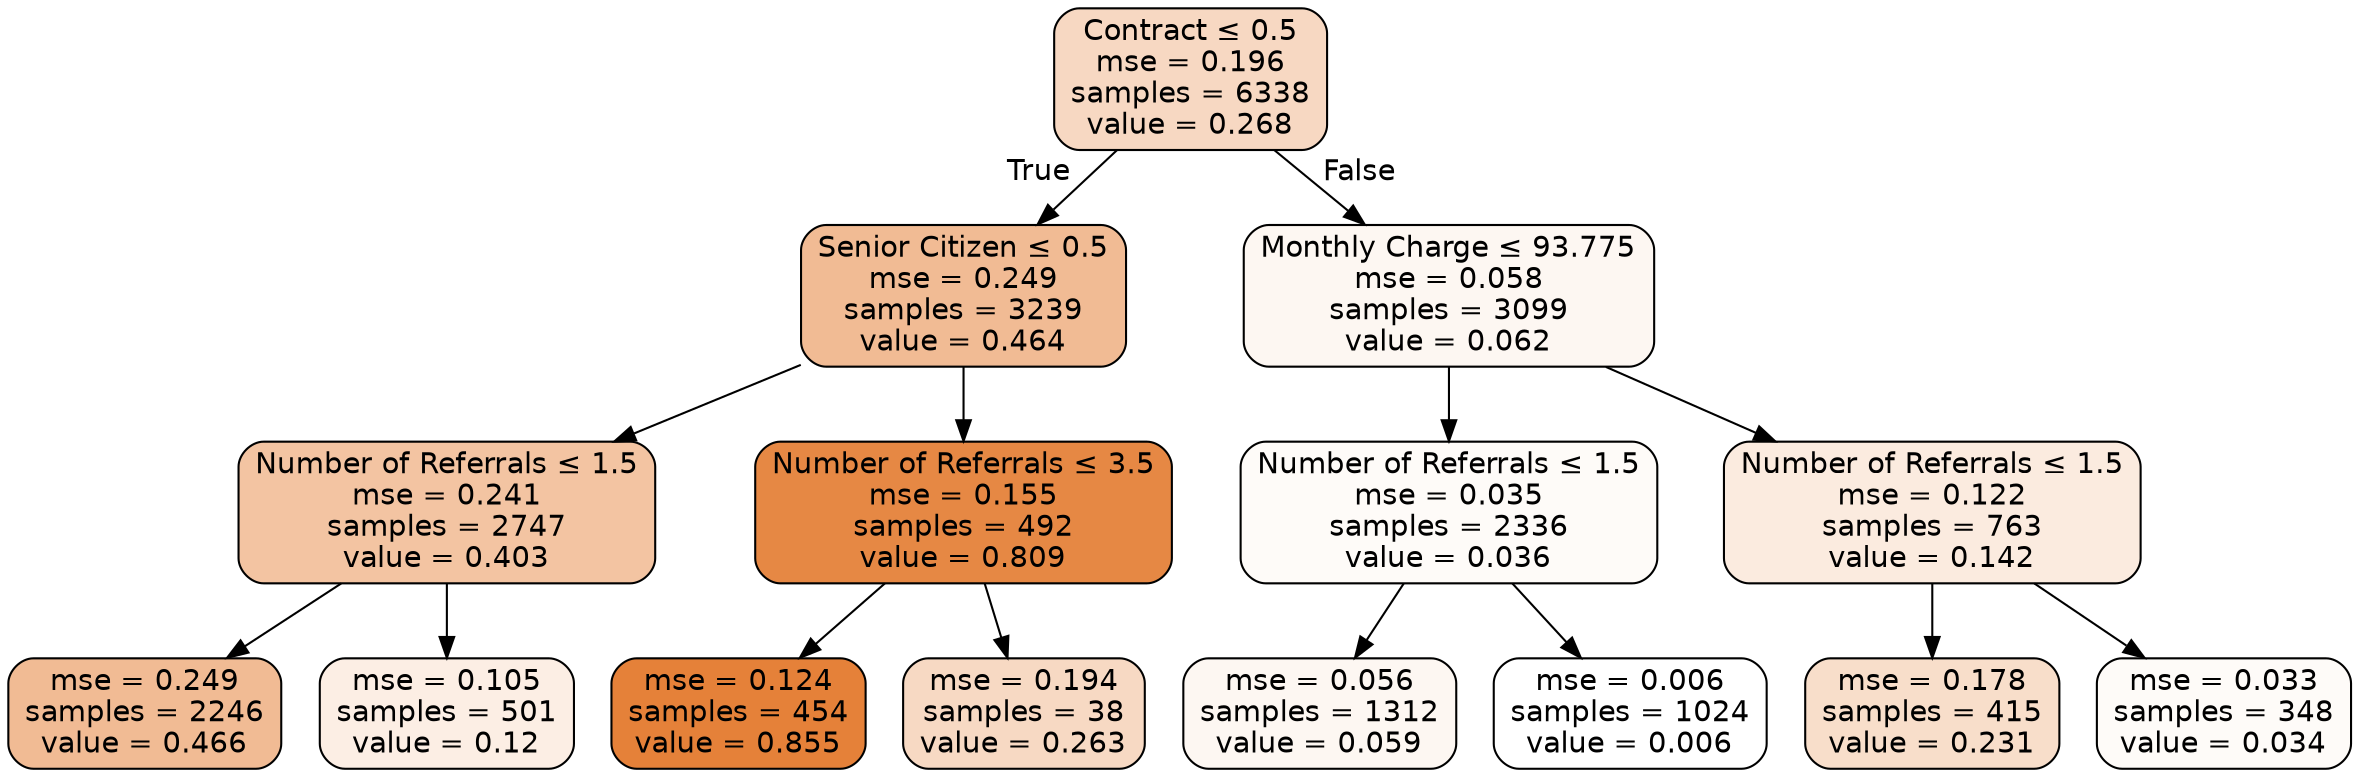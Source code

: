digraph Tree {
node [shape=box, style="filled, rounded", color="black", fontname=helvetica] ;
edge [fontname=helvetica] ;
0 [label=<Contract &le; 0.5<br/>mse = 0.196<br/>samples = 6338<br/>value = 0.268>, fillcolor="#f7d8c2"] ;
1 [label=<Senior Citizen &le; 0.5<br/>mse = 0.249<br/>samples = 3239<br/>value = 0.464>, fillcolor="#f1bb94"] ;
0 -> 1 [labeldistance=2.5, labelangle=45, headlabel="True"] ;
2 [label=<Number of Referrals &le; 1.5<br/>mse = 0.241<br/>samples = 2747<br/>value = 0.403>, fillcolor="#f3c4a2"] ;
1 -> 2 ;
3 [label=<mse = 0.249<br/>samples = 2246<br/>value = 0.466>, fillcolor="#f1bb94"] ;
2 -> 3 ;
4 [label=<mse = 0.105<br/>samples = 501<br/>value = 0.12>, fillcolor="#fceee4"] ;
2 -> 4 ;
5 [label=<Number of Referrals &le; 3.5<br/>mse = 0.155<br/>samples = 492<br/>value = 0.809>, fillcolor="#e68844"] ;
1 -> 5 ;
6 [label=<mse = 0.124<br/>samples = 454<br/>value = 0.855>, fillcolor="#e58139"] ;
5 -> 6 ;
7 [label=<mse = 0.194<br/>samples = 38<br/>value = 0.263>, fillcolor="#f7d9c3"] ;
5 -> 7 ;
8 [label=<Monthly Charge &le; 93.775<br/>mse = 0.058<br/>samples = 3099<br/>value = 0.062>, fillcolor="#fdf7f2"] ;
0 -> 8 [labeldistance=2.5, labelangle=-45, headlabel="False"] ;
9 [label=<Number of Referrals &le; 1.5<br/>mse = 0.035<br/>samples = 2336<br/>value = 0.036>, fillcolor="#fefbf8"] ;
8 -> 9 ;
10 [label=<mse = 0.056<br/>samples = 1312<br/>value = 0.059>, fillcolor="#fdf7f2"] ;
9 -> 10 ;
11 [label=<mse = 0.006<br/>samples = 1024<br/>value = 0.006>, fillcolor="#ffffff"] ;
9 -> 11 ;
12 [label=<Number of Referrals &le; 1.5<br/>mse = 0.122<br/>samples = 763<br/>value = 0.142>, fillcolor="#fbebdf"] ;
8 -> 12 ;
13 [label=<mse = 0.178<br/>samples = 415<br/>value = 0.231>, fillcolor="#f8deca"] ;
12 -> 13 ;
14 [label=<mse = 0.033<br/>samples = 348<br/>value = 0.034>, fillcolor="#fefbf8"] ;
12 -> 14 ;
}
